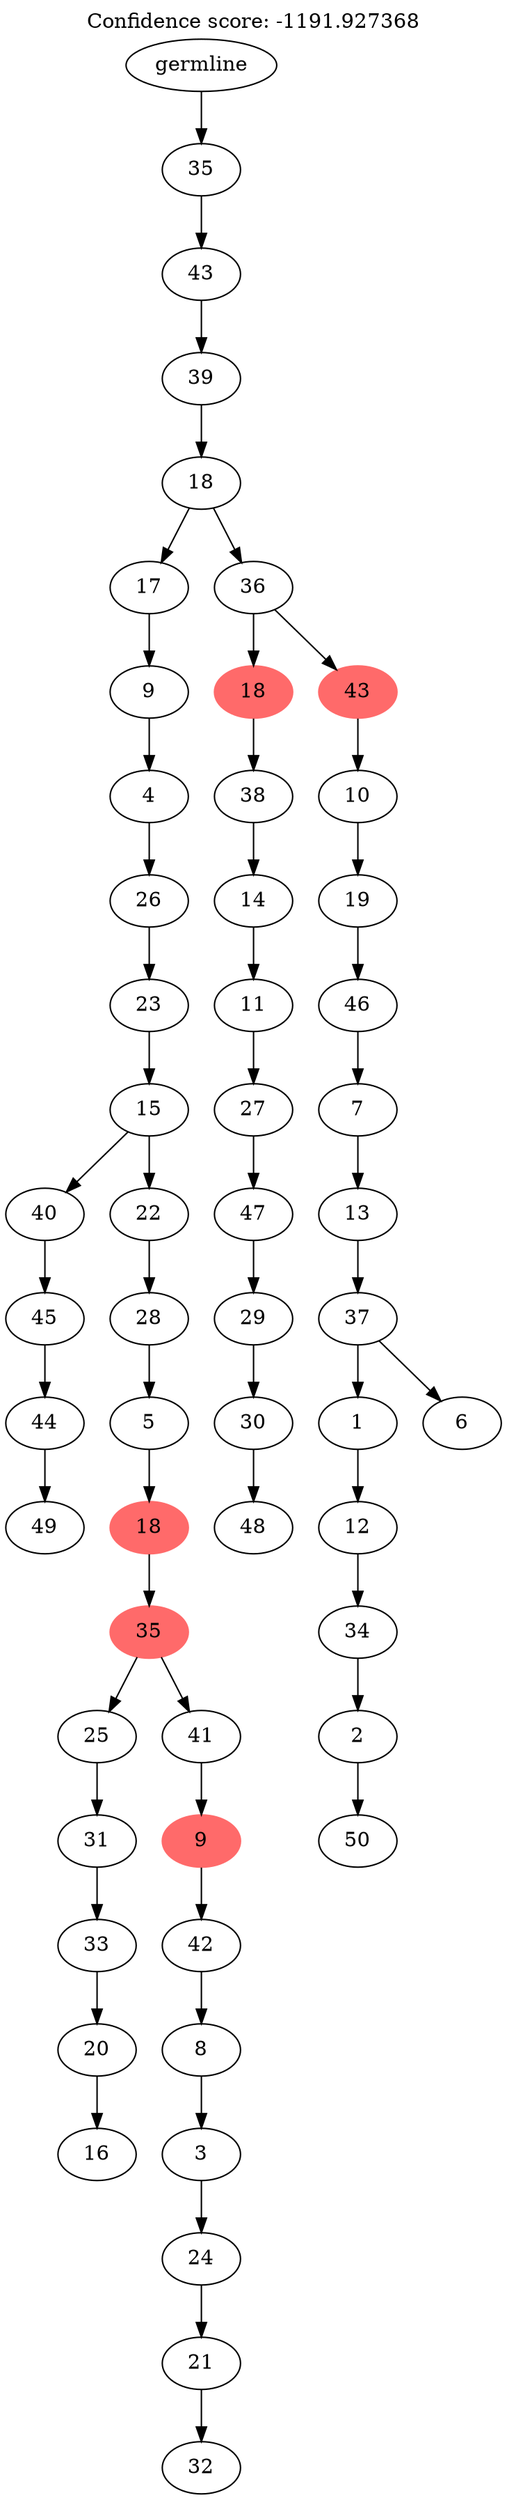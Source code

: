 digraph g {
	"54" -> "55";
	"55" [label="49"];
	"53" -> "54";
	"54" [label="44"];
	"52" -> "53";
	"53" [label="45"];
	"50" -> "51";
	"51" [label="16"];
	"49" -> "50";
	"50" [label="20"];
	"48" -> "49";
	"49" [label="33"];
	"47" -> "48";
	"48" [label="31"];
	"45" -> "46";
	"46" [label="32"];
	"44" -> "45";
	"45" [label="21"];
	"43" -> "44";
	"44" [label="24"];
	"42" -> "43";
	"43" [label="3"];
	"41" -> "42";
	"42" [label="8"];
	"40" -> "41";
	"41" [label="42"];
	"39" -> "40";
	"40" [color=indianred1, style=filled, label="9"];
	"38" -> "39";
	"39" [label="41"];
	"38" -> "47";
	"47" [label="25"];
	"37" -> "38";
	"38" [color=indianred1, style=filled, label="35"];
	"36" -> "37";
	"37" [color=indianred1, style=filled, label="18"];
	"35" -> "36";
	"36" [label="5"];
	"34" -> "35";
	"35" [label="28"];
	"33" -> "34";
	"34" [label="22"];
	"33" -> "52";
	"52" [label="40"];
	"32" -> "33";
	"33" [label="15"];
	"31" -> "32";
	"32" [label="23"];
	"30" -> "31";
	"31" [label="26"];
	"29" -> "30";
	"30" [label="4"];
	"28" -> "29";
	"29" [label="9"];
	"26" -> "27";
	"27" [label="48"];
	"25" -> "26";
	"26" [label="30"];
	"24" -> "25";
	"25" [label="29"];
	"23" -> "24";
	"24" [label="47"];
	"22" -> "23";
	"23" [label="27"];
	"21" -> "22";
	"22" [label="11"];
	"20" -> "21";
	"21" [label="14"];
	"19" -> "20";
	"20" [label="38"];
	"16" -> "17";
	"17" [label="50"];
	"15" -> "16";
	"16" [label="2"];
	"14" -> "15";
	"15" [label="34"];
	"13" -> "14";
	"14" [label="12"];
	"12" -> "13";
	"13" [label="1"];
	"12" -> "18";
	"18" [label="6"];
	"11" -> "12";
	"12" [label="37"];
	"10" -> "11";
	"11" [label="13"];
	"9" -> "10";
	"10" [label="7"];
	"8" -> "9";
	"9" [label="46"];
	"7" -> "8";
	"8" [label="19"];
	"6" -> "7";
	"7" [label="10"];
	"5" -> "6";
	"6" [color=indianred1, style=filled, label="43"];
	"5" -> "19";
	"19" [color=indianred1, style=filled, label="18"];
	"4" -> "5";
	"5" [label="36"];
	"4" -> "28";
	"28" [label="17"];
	"3" -> "4";
	"4" [label="18"];
	"2" -> "3";
	"3" [label="39"];
	"1" -> "2";
	"2" [label="43"];
	"0" -> "1";
	"1" [label="35"];
	"0" [label="germline"];
	labelloc="t";
	label="Confidence score: -1191.927368";
}
